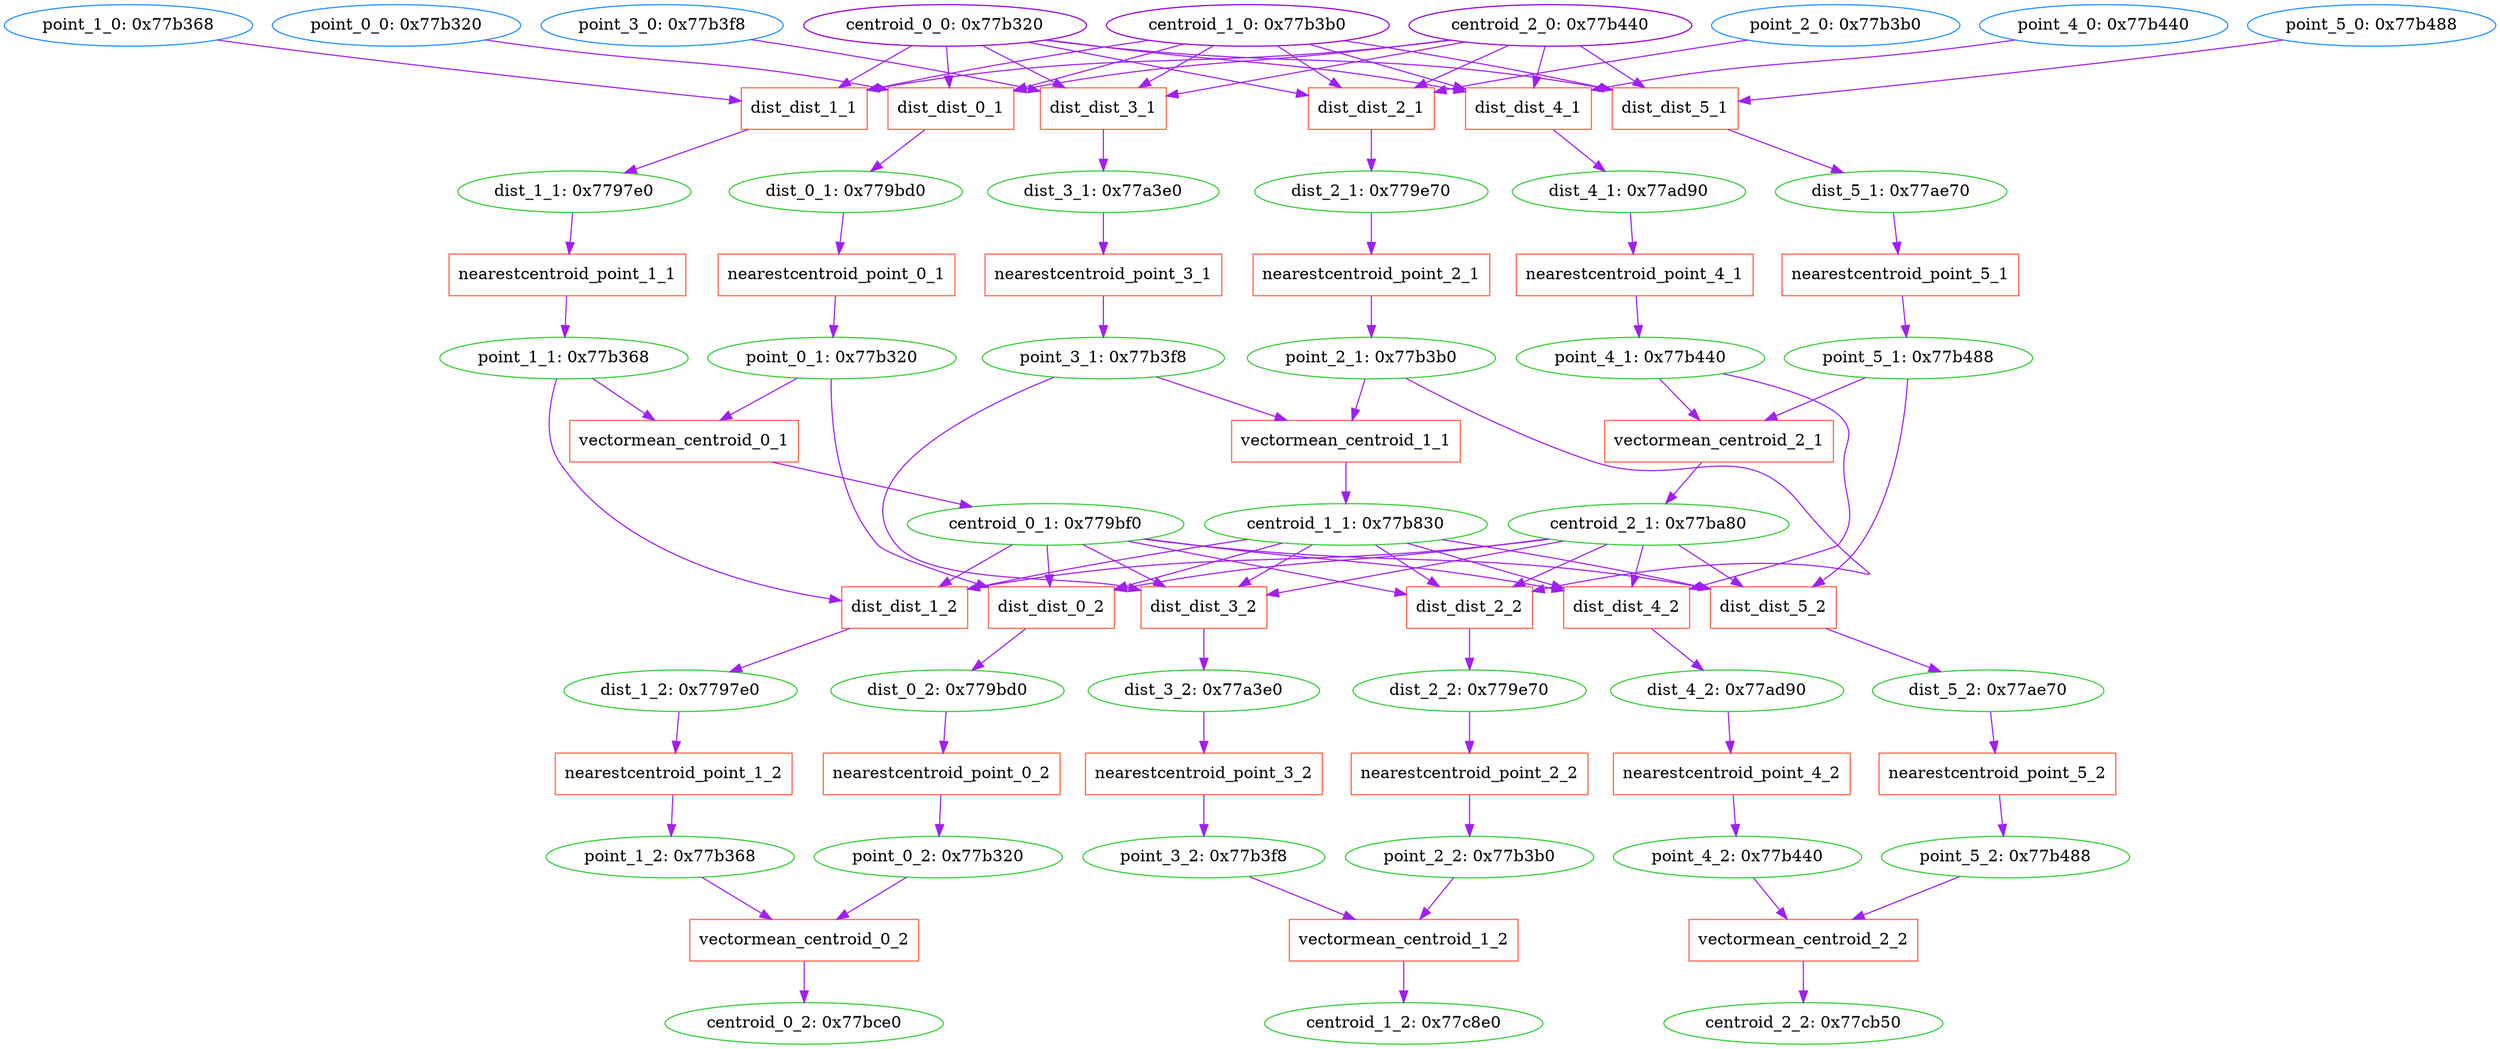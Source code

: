 digraph G {
0 [label="point_0_0: 0x77b320", shape=oval, color=dodgerblue];
1 [label="point_1_0: 0x77b368", shape=oval, color=dodgerblue];
2 [label="point_2_0: 0x77b3b0", shape=oval, color=dodgerblue];
3 [label="point_3_0: 0x77b3f8", shape=oval, color=dodgerblue];
4 [label="point_4_0: 0x77b440", shape=oval, color=dodgerblue];
5 [label="point_5_0: 0x77b488", shape=oval, color=dodgerblue];
6 [label="centroid_0_0: 0x77b320", shape=oval, color=darkviolet];
7 [label="centroid_1_0: 0x77b3b0", shape=oval, color=darkviolet];
8 [label="centroid_2_0: 0x77b440", shape=oval, color=darkviolet];
9 [label="dist_0_1: 0x779bd0", shape=oval, color=limegreen];
10 [label="dist_dist_0_1", shape=box, color=tomato];
11 [label="point_0_1: 0x77b320", shape=oval, color=limegreen];
12 [label="nearestcentroid_point_0_1", shape=box, color=tomato];
13 [label="dist_1_1: 0x7797e0", shape=oval, color=limegreen];
14 [label="dist_dist_1_1", shape=box, color=tomato];
15 [label="point_1_1: 0x77b368", shape=oval, color=limegreen];
16 [label="nearestcentroid_point_1_1", shape=box, color=tomato];
17 [label="dist_2_1: 0x779e70", shape=oval, color=limegreen];
18 [label="dist_dist_2_1", shape=box, color=tomato];
19 [label="point_2_1: 0x77b3b0", shape=oval, color=limegreen];
20 [label="nearestcentroid_point_2_1", shape=box, color=tomato];
21 [label="dist_3_1: 0x77a3e0", shape=oval, color=limegreen];
22 [label="dist_dist_3_1", shape=box, color=tomato];
23 [label="point_3_1: 0x77b3f8", shape=oval, color=limegreen];
24 [label="nearestcentroid_point_3_1", shape=box, color=tomato];
25 [label="dist_4_1: 0x77ad90", shape=oval, color=limegreen];
26 [label="dist_dist_4_1", shape=box, color=tomato];
27 [label="point_4_1: 0x77b440", shape=oval, color=limegreen];
28 [label="nearestcentroid_point_4_1", shape=box, color=tomato];
29 [label="dist_5_1: 0x77ae70", shape=oval, color=limegreen];
30 [label="dist_dist_5_1", shape=box, color=tomato];
31 [label="point_5_1: 0x77b488", shape=oval, color=limegreen];
32 [label="nearestcentroid_point_5_1", shape=box, color=tomato];
33 [label="centroid_0_1: 0x779bf0", shape=oval, color=limegreen];
34 [label="vectormean_centroid_0_1", shape=box, color=tomato];
35 [label="centroid_1_1: 0x77b830", shape=oval, color=limegreen];
36 [label="vectormean_centroid_1_1", shape=box, color=tomato];
37 [label="centroid_2_1: 0x77ba80", shape=oval, color=limegreen];
38 [label="vectormean_centroid_2_1", shape=box, color=tomato];
39 [label="dist_0_2: 0x779bd0", shape=oval, color=limegreen];
40 [label="dist_dist_0_2", shape=box, color=tomato];
41 [label="point_0_2: 0x77b320", shape=oval, color=limegreen];
42 [label="nearestcentroid_point_0_2", shape=box, color=tomato];
43 [label="dist_1_2: 0x7797e0", shape=oval, color=limegreen];
44 [label="dist_dist_1_2", shape=box, color=tomato];
45 [label="point_1_2: 0x77b368", shape=oval, color=limegreen];
46 [label="nearestcentroid_point_1_2", shape=box, color=tomato];
47 [label="dist_2_2: 0x779e70", shape=oval, color=limegreen];
48 [label="dist_dist_2_2", shape=box, color=tomato];
49 [label="point_2_2: 0x77b3b0", shape=oval, color=limegreen];
50 [label="nearestcentroid_point_2_2", shape=box, color=tomato];
51 [label="dist_3_2: 0x77a3e0", shape=oval, color=limegreen];
52 [label="dist_dist_3_2", shape=box, color=tomato];
53 [label="point_3_2: 0x77b3f8", shape=oval, color=limegreen];
54 [label="nearestcentroid_point_3_2", shape=box, color=tomato];
55 [label="dist_4_2: 0x77ad90", shape=oval, color=limegreen];
56 [label="dist_dist_4_2", shape=box, color=tomato];
57 [label="point_4_2: 0x77b440", shape=oval, color=limegreen];
58 [label="nearestcentroid_point_4_2", shape=box, color=tomato];
59 [label="dist_5_2: 0x77ae70", shape=oval, color=limegreen];
60 [label="dist_dist_5_2", shape=box, color=tomato];
61 [label="point_5_2: 0x77b488", shape=oval, color=limegreen];
62 [label="nearestcentroid_point_5_2", shape=box, color=tomato];
63 [label="centroid_0_2: 0x77bce0", shape=oval, color=limegreen];
64 [label="vectormean_centroid_0_2", shape=box, color=tomato];
65 [label="centroid_1_2: 0x77c8e0", shape=oval, color=limegreen];
66 [label="vectormean_centroid_1_2", shape=box, color=tomato];
67 [label="centroid_2_2: 0x77cb50", shape=oval, color=limegreen];
68 [label="vectormean_centroid_2_2", shape=box, color=tomato];
10->9  [color=purple]
 [label=""];
6->10  [color=purple]
 [label=""];
7->10  [color=purple]
 [label=""];
8->10  [color=purple]
 [label=""];
0->10  [color=purple]
 [label=""];
12->11  [color=purple]
 [label=""];
9->12  [color=purple]
 [label=""];
14->13  [color=purple]
 [label=""];
6->14  [color=purple]
 [label=""];
7->14  [color=purple]
 [label=""];
8->14  [color=purple]
 [label=""];
1->14  [color=purple]
 [label=""];
16->15  [color=purple]
 [label=""];
13->16  [color=purple]
 [label=""];
18->17  [color=purple]
 [label=""];
6->18  [color=purple]
 [label=""];
7->18  [color=purple]
 [label=""];
8->18  [color=purple]
 [label=""];
2->18  [color=purple]
 [label=""];
20->19  [color=purple]
 [label=""];
17->20  [color=purple]
 [label=""];
22->21  [color=purple]
 [label=""];
6->22  [color=purple]
 [label=""];
7->22  [color=purple]
 [label=""];
8->22  [color=purple]
 [label=""];
3->22  [color=purple]
 [label=""];
24->23  [color=purple]
 [label=""];
21->24  [color=purple]
 [label=""];
26->25  [color=purple]
 [label=""];
6->26  [color=purple]
 [label=""];
7->26  [color=purple]
 [label=""];
8->26  [color=purple]
 [label=""];
4->26  [color=purple]
 [label=""];
28->27  [color=purple]
 [label=""];
25->28  [color=purple]
 [label=""];
30->29  [color=purple]
 [label=""];
6->30  [color=purple]
 [label=""];
7->30  [color=purple]
 [label=""];
8->30  [color=purple]
 [label=""];
5->30  [color=purple]
 [label=""];
32->31  [color=purple]
 [label=""];
29->32  [color=purple]
 [label=""];
34->33  [color=purple]
 [label=""];
11->34  [color=purple]
 [label=""];
15->34  [color=purple]
 [label=""];
36->35  [color=purple]
 [label=""];
19->36  [color=purple]
 [label=""];
23->36  [color=purple]
 [label=""];
38->37  [color=purple]
 [label=""];
27->38  [color=purple]
 [label=""];
31->38  [color=purple]
 [label=""];
40->39  [color=purple]
 [label=""];
33->40  [color=purple]
 [label=""];
35->40  [color=purple]
 [label=""];
37->40  [color=purple]
 [label=""];
11->40  [color=purple]
 [label=""];
42->41  [color=purple]
 [label=""];
39->42  [color=purple]
 [label=""];
44->43  [color=purple]
 [label=""];
33->44  [color=purple]
 [label=""];
35->44  [color=purple]
 [label=""];
37->44  [color=purple]
 [label=""];
15->44  [color=purple]
 [label=""];
46->45  [color=purple]
 [label=""];
43->46  [color=purple]
 [label=""];
48->47  [color=purple]
 [label=""];
33->48  [color=purple]
 [label=""];
35->48  [color=purple]
 [label=""];
37->48  [color=purple]
 [label=""];
19->48  [color=purple]
 [label=""];
50->49  [color=purple]
 [label=""];
47->50  [color=purple]
 [label=""];
52->51  [color=purple]
 [label=""];
33->52  [color=purple]
 [label=""];
35->52  [color=purple]
 [label=""];
37->52  [color=purple]
 [label=""];
23->52  [color=purple]
 [label=""];
54->53  [color=purple]
 [label=""];
51->54  [color=purple]
 [label=""];
56->55  [color=purple]
 [label=""];
33->56  [color=purple]
 [label=""];
35->56  [color=purple]
 [label=""];
37->56  [color=purple]
 [label=""];
27->56  [color=purple]
 [label=""];
58->57  [color=purple]
 [label=""];
55->58  [color=purple]
 [label=""];
60->59  [color=purple]
 [label=""];
33->60  [color=purple]
 [label=""];
35->60  [color=purple]
 [label=""];
37->60  [color=purple]
 [label=""];
31->60  [color=purple]
 [label=""];
62->61  [color=purple]
 [label=""];
59->62  [color=purple]
 [label=""];
64->63  [color=purple]
 [label=""];
41->64  [color=purple]
 [label=""];
45->64  [color=purple]
 [label=""];
66->65  [color=purple]
 [label=""];
49->66  [color=purple]
 [label=""];
53->66  [color=purple]
 [label=""];
68->67  [color=purple]
 [label=""];
57->68  [color=purple]
 [label=""];
61->68  [color=purple]
 [label=""];
}
